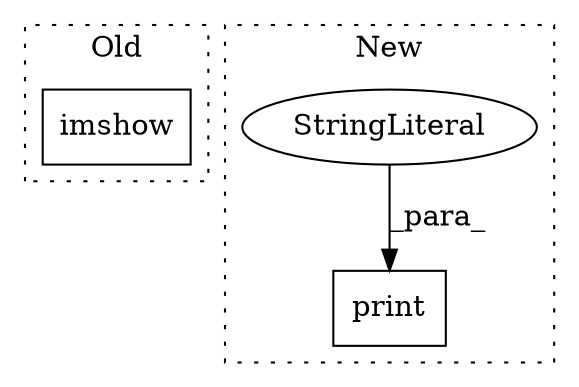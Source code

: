 digraph G {
subgraph cluster0 {
1 [label="imshow" a="32" s="547,588" l="7,1" shape="box"];
label = "Old";
style="dotted";
}
subgraph cluster1 {
2 [label="print" a="32" s="645,672" l="6,1" shape="box"];
3 [label="StringLiteral" a="45" s="651" l="10" shape="ellipse"];
label = "New";
style="dotted";
}
3 -> 2 [label="_para_"];
}
